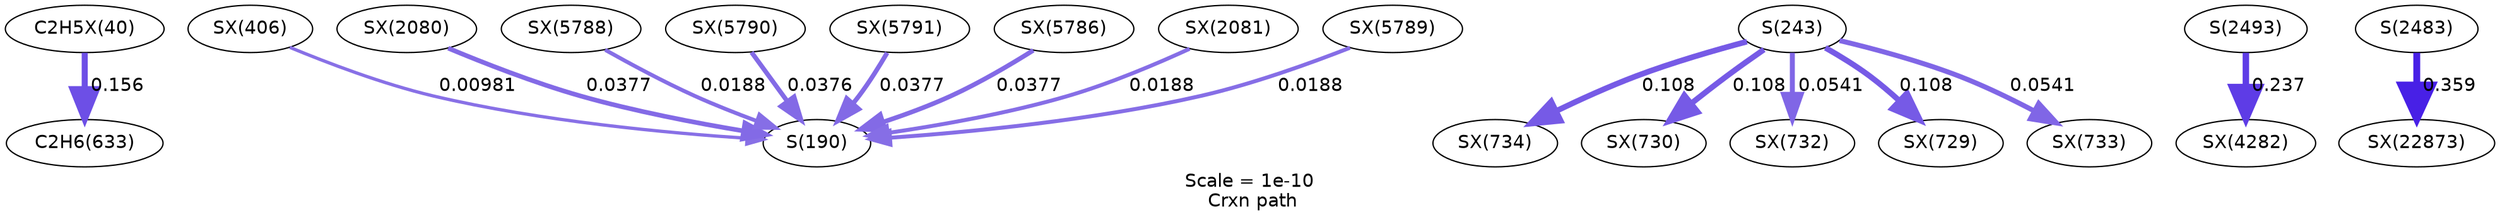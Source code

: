 digraph reaction_paths {
center=1;
s35 -> s17[fontname="Helvetica", style="setlinewidth(4.6)", arrowsize=2.3, color="0.7, 0.656, 0.9"
, label=" 0.156"];
s41 -> s12[fontname="Helvetica", style="setlinewidth(2.51)", arrowsize=1.25, color="0.7, 0.51, 0.9"
, label=" 0.00981"];
s70 -> s12[fontname="Helvetica", style="setlinewidth(3.53)", arrowsize=1.76, color="0.7, 0.538, 0.9"
, label=" 0.0377"];
s75 -> s12[fontname="Helvetica", style="setlinewidth(3)", arrowsize=1.5, color="0.7, 0.519, 0.9"
, label=" 0.0188"];
s77 -> s12[fontname="Helvetica", style="setlinewidth(3.52)", arrowsize=1.76, color="0.7, 0.538, 0.9"
, label=" 0.0376"];
s78 -> s12[fontname="Helvetica", style="setlinewidth(3.52)", arrowsize=1.76, color="0.7, 0.538, 0.9"
, label=" 0.0377"];
s74 -> s12[fontname="Helvetica", style="setlinewidth(3.52)", arrowsize=1.76, color="0.7, 0.538, 0.9"
, label=" 0.0377"];
s71 -> s12[fontname="Helvetica", style="setlinewidth(3)", arrowsize=1.5, color="0.7, 0.519, 0.9"
, label=" 0.0188"];
s76 -> s12[fontname="Helvetica", style="setlinewidth(3)", arrowsize=1.5, color="0.7, 0.519, 0.9"
, label=" 0.0188"];
s16 -> s53[fontname="Helvetica", style="setlinewidth(4.32)", arrowsize=2.16, color="0.7, 0.608, 0.9"
, label=" 0.108"];
s16 -> s50[fontname="Helvetica", style="setlinewidth(4.32)", arrowsize=2.16, color="0.7, 0.608, 0.9"
, label=" 0.108"];
s16 -> s51[fontname="Helvetica", style="setlinewidth(3.8)", arrowsize=1.9, color="0.7, 0.554, 0.9"
, label=" 0.0541"];
s16 -> s49[fontname="Helvetica", style="setlinewidth(4.32)", arrowsize=2.16, color="0.7, 0.608, 0.9"
, label=" 0.108"];
s16 -> s52[fontname="Helvetica", style="setlinewidth(3.8)", arrowsize=1.9, color="0.7, 0.554, 0.9"
, label=" 0.0541"];
s27 -> s73[fontname="Helvetica", style="setlinewidth(4.91)", arrowsize=2.46, color="0.7, 0.737, 0.9"
, label=" 0.237"];
s26 -> s84[fontname="Helvetica", style="setlinewidth(5.23)", arrowsize=2.61, color="0.7, 0.859, 0.9"
, label=" 0.359"];
s12 [ fontname="Helvetica", label="S(190)"];
s16 [ fontname="Helvetica", label="S(243)"];
s17 [ fontname="Helvetica", label="C2H6(633)"];
s26 [ fontname="Helvetica", label="S(2483)"];
s27 [ fontname="Helvetica", label="S(2493)"];
s35 [ fontname="Helvetica", label="C2H5X(40)"];
s41 [ fontname="Helvetica", label="SX(406)"];
s49 [ fontname="Helvetica", label="SX(729)"];
s50 [ fontname="Helvetica", label="SX(730)"];
s51 [ fontname="Helvetica", label="SX(732)"];
s52 [ fontname="Helvetica", label="SX(733)"];
s53 [ fontname="Helvetica", label="SX(734)"];
s70 [ fontname="Helvetica", label="SX(2080)"];
s71 [ fontname="Helvetica", label="SX(2081)"];
s73 [ fontname="Helvetica", label="SX(4282)"];
s74 [ fontname="Helvetica", label="SX(5786)"];
s75 [ fontname="Helvetica", label="SX(5788)"];
s76 [ fontname="Helvetica", label="SX(5789)"];
s77 [ fontname="Helvetica", label="SX(5790)"];
s78 [ fontname="Helvetica", label="SX(5791)"];
s84 [ fontname="Helvetica", label="SX(22873)"];
 label = "Scale = 1e-10\l Crxn path";
 fontname = "Helvetica";
}
